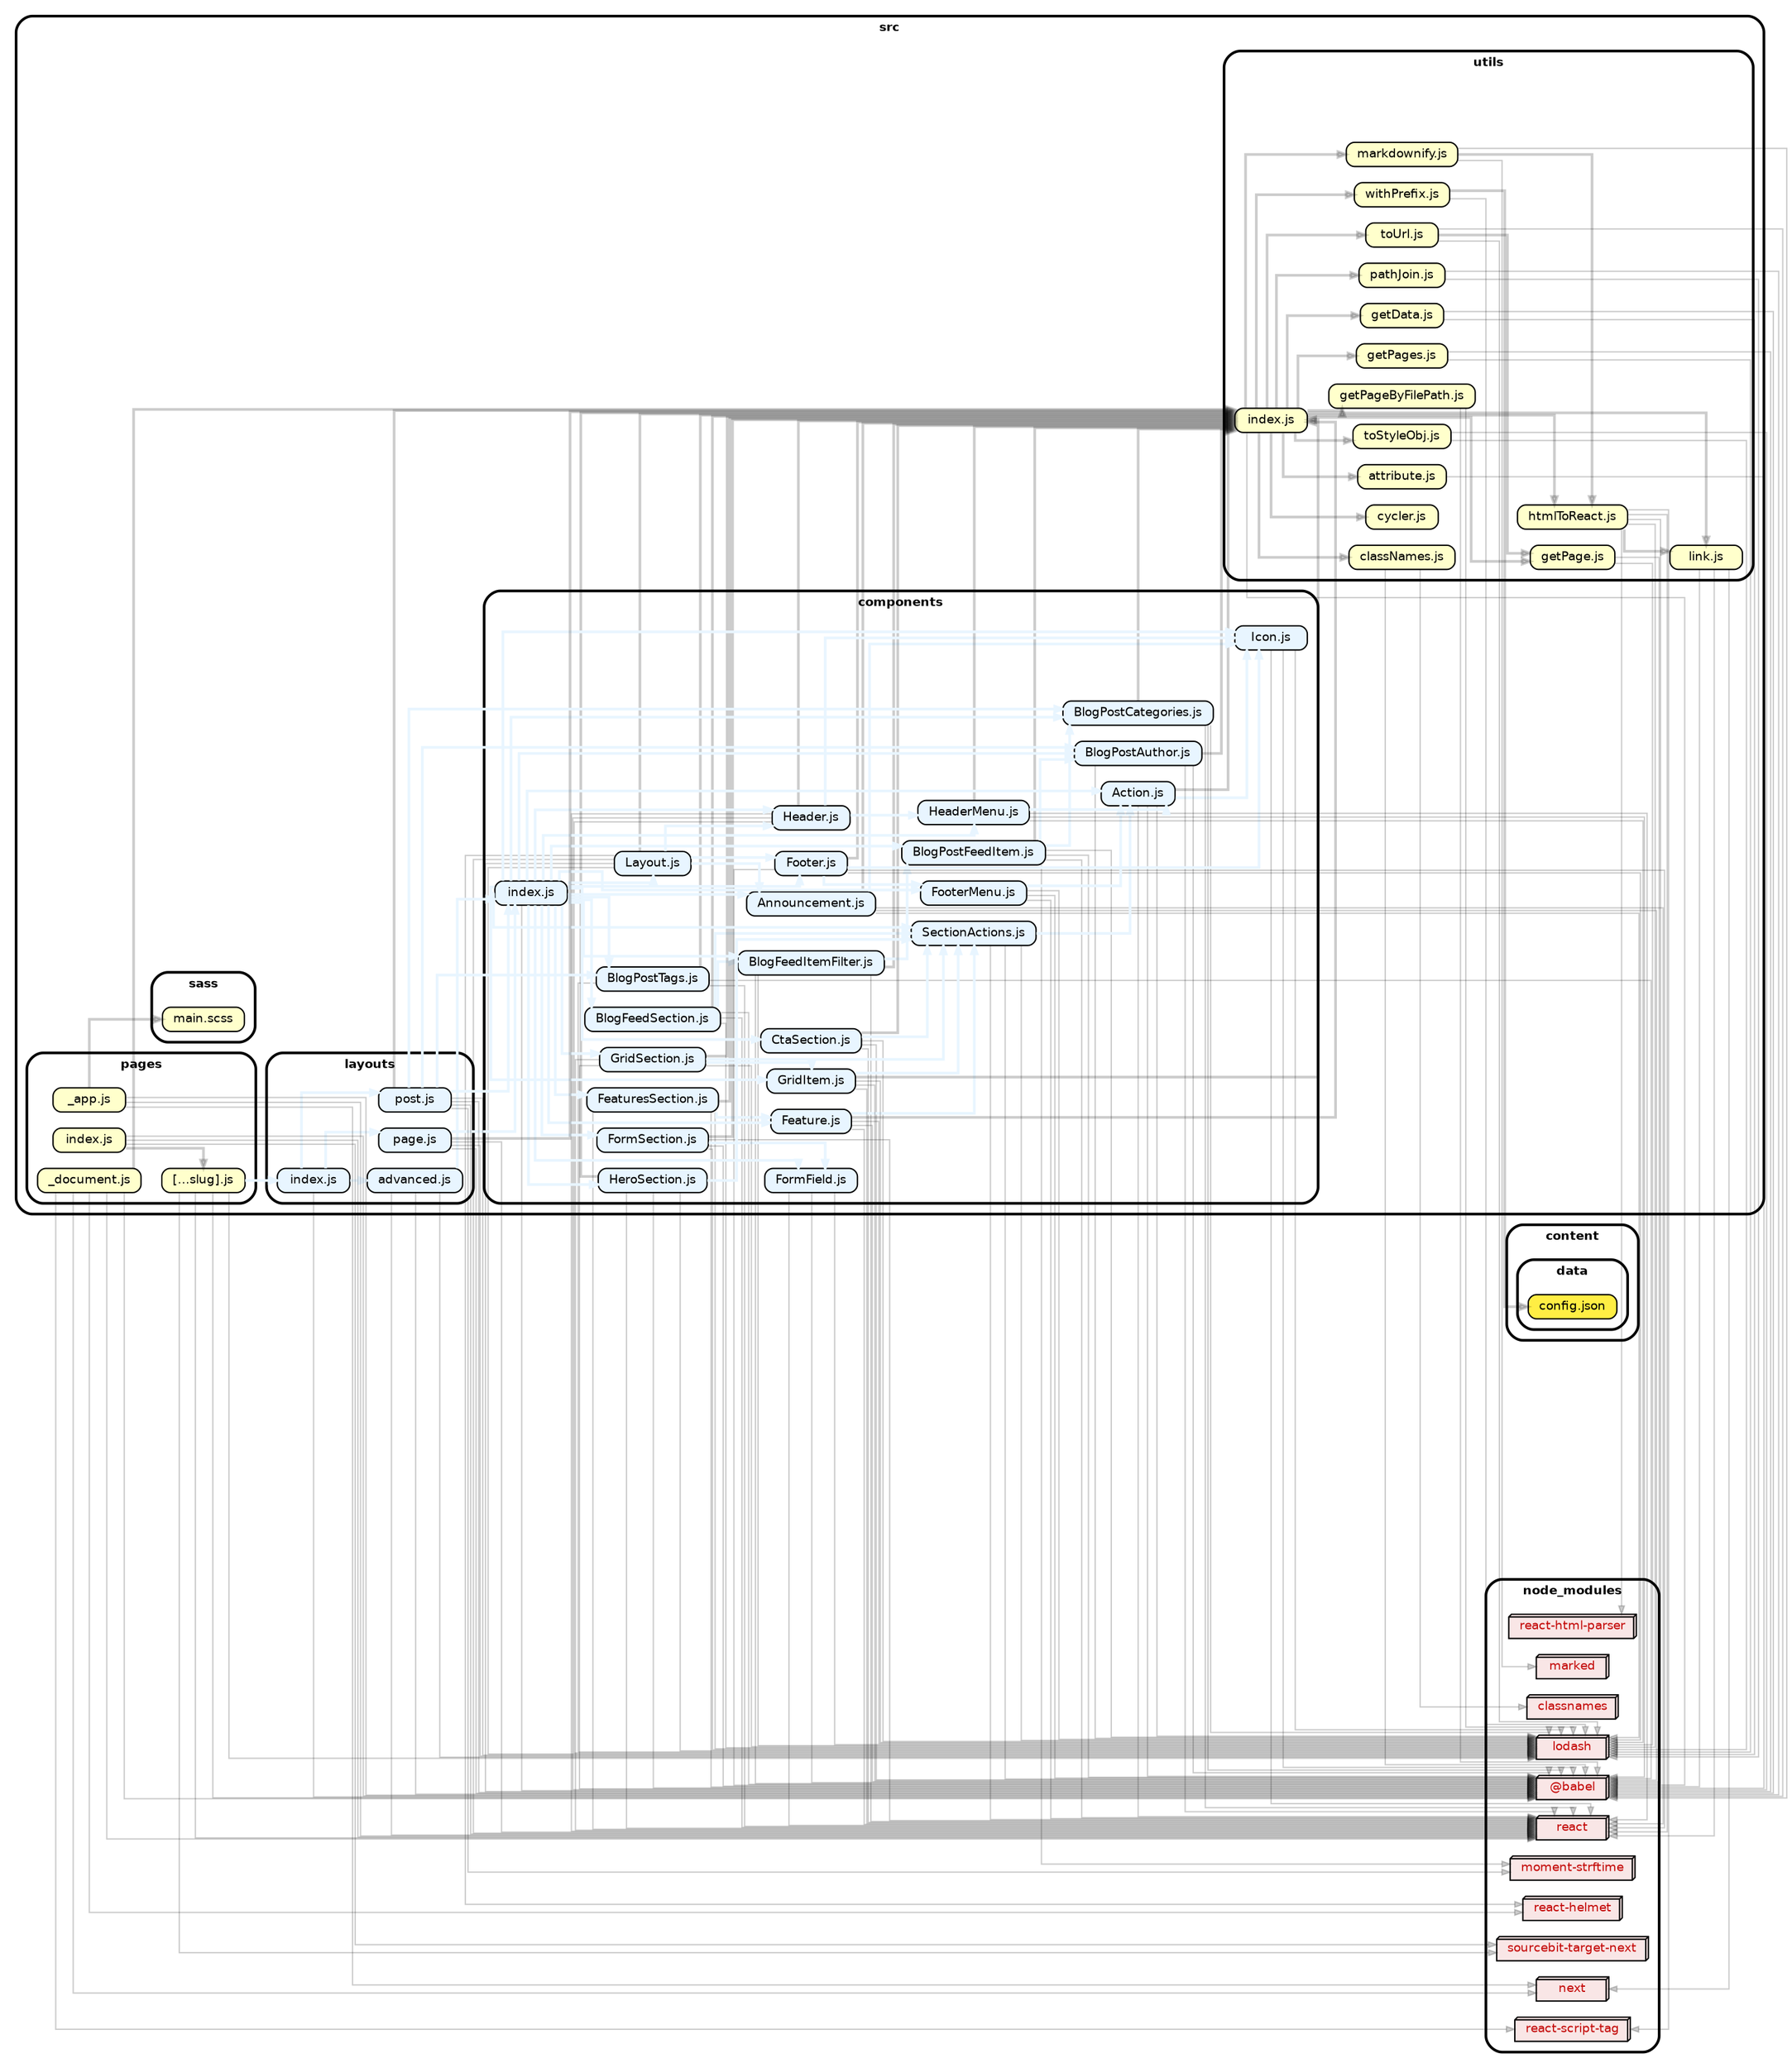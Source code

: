 strict digraph "dependency-cruiser output"{
    ordering="out" rankdir="LR" splines="ortho" overlap="false" nodesep="0.16" ranksep="0.18" fontname="Helvetica-bold" fontsize="9" style="rounded,bold,filled" fillcolor="#ffffff" compound="true"
    node [shape="box" style="rounded, filled" height="0.2" color="black" fillcolor="#ffffcc" fontcolor="black" fontname="Helvetica" fontsize="9"]
    edge [arrowhead="normal" arrowsize="0.6" penwidth="2.0" color="#00000033" fontname="Helvetica" fontsize="9"]

    subgraph "cluster_content" {label="content" subgraph "cluster_content/data" {label="data" "content/data/config.json" [label="config.json" URL="content/data/config.json" fillcolor="#ffee44"] } }
    subgraph "cluster_node_modules" {label="node_modules" "node_modules/@babel" [label="@babel" URL="node_modules/@babel" shape="box3d" fillcolor="#c40b0a1a" fontcolor="#c40b0a"] }
    subgraph "cluster_node_modules" {label="node_modules" "node_modules/classnames" [label="classnames" URL="node_modules/classnames" shape="box3d" fillcolor="#c40b0a1a" fontcolor="#c40b0a"] }
    subgraph "cluster_node_modules" {label="node_modules" "node_modules/lodash" [label="lodash" URL="node_modules/lodash" shape="box3d" fillcolor="#c40b0a1a" fontcolor="#c40b0a"] }
    subgraph "cluster_node_modules" {label="node_modules" "node_modules/marked" [label="marked" URL="node_modules/marked" shape="box3d" fillcolor="#c40b0a1a" fontcolor="#c40b0a"] }
    subgraph "cluster_node_modules" {label="node_modules" "node_modules/moment-strftime" [label="moment-strftime" URL="node_modules/moment-strftime" shape="box3d" fillcolor="#c40b0a1a" fontcolor="#c40b0a"] }
    subgraph "cluster_node_modules" {label="node_modules" "node_modules/next" [label="next" URL="node_modules/next" shape="box3d" fillcolor="#c40b0a1a" fontcolor="#c40b0a"] }
    subgraph "cluster_node_modules" {label="node_modules" "node_modules/react" [label="react" URL="node_modules/react" shape="box3d" fillcolor="#c40b0a1a" fontcolor="#c40b0a"] }
    subgraph "cluster_node_modules" {label="node_modules" "node_modules/react-helmet" [label="react-helmet" URL="node_modules/react-helmet" shape="box3d" fillcolor="#c40b0a1a" fontcolor="#c40b0a"] }
    subgraph "cluster_node_modules" {label="node_modules" "node_modules/react-html-parser" [label="react-html-parser" URL="node_modules/react-html-parser" shape="box3d" fillcolor="#c40b0a1a" fontcolor="#c40b0a"] }
    subgraph "cluster_node_modules" {label="node_modules" "node_modules/react-script-tag" [label="react-script-tag" URL="node_modules/react-script-tag" shape="box3d" fillcolor="#c40b0a1a" fontcolor="#c40b0a"] }
    subgraph "cluster_node_modules" {label="node_modules" "node_modules/sourcebit-target-next" [label="sourcebit-target-next" URL="node_modules/sourcebit-target-next" shape="box3d" fillcolor="#c40b0a1a" fontcolor="#c40b0a"] }
    subgraph "cluster_src" {label="src" subgraph "cluster_src/components" {label="components" "src/components/Action.js" [label="Action.js" URL="src/components/Action.js" fillcolor="#E8F5FF"] } }
    "src/components/Action.js" -> "src/utils/index.js"
    "src/components/Action.js" -> "src/components/Icon.js" [color="#E8F5FF"]
    "src/components/Action.js" -> "node_modules/@babel" [penwidth="1.0"]
    "src/components/Action.js" -> "node_modules/lodash" [penwidth="1.0"]
    "src/components/Action.js" -> "node_modules/react" [penwidth="1.0"]
    subgraph "cluster_src" {label="src" subgraph "cluster_src/components" {label="components" "src/components/Announcement.js" [label="Announcement.js" URL="src/components/Announcement.js" fillcolor="#E8F5FF"] } }
    "src/components/Announcement.js" -> "src/utils/index.js"
    "src/components/Announcement.js" -> "src/components/Icon.js" [color="#E8F5FF"]
    "src/components/Announcement.js" -> "node_modules/@babel" [penwidth="1.0"]
    "src/components/Announcement.js" -> "node_modules/lodash" [penwidth="1.0"]
    "src/components/Announcement.js" -> "node_modules/react" [penwidth="1.0"]
    subgraph "cluster_src" {label="src" subgraph "cluster_src/components" {label="components" "src/components/BlogFeedItemFilter.js" [label="BlogFeedItemFilter.js" URL="src/components/BlogFeedItemFilter.js" fillcolor="#E8F5FF"] } }
    "src/components/BlogFeedItemFilter.js" -> "src/utils/index.js"
    "src/components/BlogFeedItemFilter.js" -> "src/components/BlogPostFeedItem.js" [color="#E8F5FF"]
    "src/components/BlogFeedItemFilter.js" -> "node_modules/@babel" [penwidth="1.0"]
    "src/components/BlogFeedItemFilter.js" -> "node_modules/lodash" [penwidth="1.0"]
    "src/components/BlogFeedItemFilter.js" -> "node_modules/react" [penwidth="1.0"]
    subgraph "cluster_src" {label="src" subgraph "cluster_src/components" {label="components" "src/components/BlogFeedSection.js" [label="BlogFeedSection.js" URL="src/components/BlogFeedSection.js" fillcolor="#E8F5FF"] } }
    "src/components/BlogFeedSection.js" -> "src/utils/index.js"
    "src/components/BlogFeedSection.js" -> "src/components/BlogFeedItemFilter.js" [color="#E8F5FF"]
    "src/components/BlogFeedSection.js" -> "src/components/SectionActions.js" [color="#E8F5FF"]
    "src/components/BlogFeedSection.js" -> "node_modules/@babel" [penwidth="1.0"]
    "src/components/BlogFeedSection.js" -> "node_modules/lodash" [penwidth="1.0"]
    "src/components/BlogFeedSection.js" -> "node_modules/react" [penwidth="1.0"]
    subgraph "cluster_src" {label="src" subgraph "cluster_src/components" {label="components" "src/components/BlogPostAuthor.js" [label="BlogPostAuthor.js" URL="src/components/BlogPostAuthor.js" fillcolor="#E8F5FF"] } }
    "src/components/BlogPostAuthor.js" -> "src/utils/index.js"
    "src/components/BlogPostAuthor.js" -> "node_modules/@babel" [penwidth="1.0"]
    "src/components/BlogPostAuthor.js" -> "node_modules/lodash" [penwidth="1.0"]
    "src/components/BlogPostAuthor.js" -> "node_modules/react" [penwidth="1.0"]
    subgraph "cluster_src" {label="src" subgraph "cluster_src/components" {label="components" "src/components/BlogPostCategories.js" [label="BlogPostCategories.js" URL="src/components/BlogPostCategories.js" fillcolor="#E8F5FF"] } }
    "src/components/BlogPostCategories.js" -> "src/utils/index.js"
    "src/components/BlogPostCategories.js" -> "node_modules/@babel" [penwidth="1.0"]
    "src/components/BlogPostCategories.js" -> "node_modules/lodash" [penwidth="1.0"]
    "src/components/BlogPostCategories.js" -> "node_modules/react" [penwidth="1.0"]
    subgraph "cluster_src" {label="src" subgraph "cluster_src/components" {label="components" "src/components/BlogPostFeedItem.js" [label="BlogPostFeedItem.js" URL="src/components/BlogPostFeedItem.js" fillcolor="#E8F5FF"] } }
    "src/components/BlogPostFeedItem.js" -> "src/utils/index.js"
    "src/components/BlogPostFeedItem.js" -> "src/components/BlogPostAuthor.js" [color="#E8F5FF"]
    "src/components/BlogPostFeedItem.js" -> "src/components/BlogPostCategories.js" [color="#E8F5FF"]
    "src/components/BlogPostFeedItem.js" -> "node_modules/@babel" [penwidth="1.0"]
    "src/components/BlogPostFeedItem.js" -> "node_modules/lodash" [penwidth="1.0"]
    "src/components/BlogPostFeedItem.js" -> "node_modules/moment-strftime" [penwidth="1.0"]
    "src/components/BlogPostFeedItem.js" -> "node_modules/react" [penwidth="1.0"]
    subgraph "cluster_src" {label="src" subgraph "cluster_src/components" {label="components" "src/components/BlogPostTags.js" [label="BlogPostTags.js" URL="src/components/BlogPostTags.js" fillcolor="#E8F5FF"] } }
    "src/components/BlogPostTags.js" -> "src/utils/index.js"
    "src/components/BlogPostTags.js" -> "node_modules/@babel" [penwidth="1.0"]
    "src/components/BlogPostTags.js" -> "node_modules/lodash" [penwidth="1.0"]
    "src/components/BlogPostTags.js" -> "node_modules/react" [penwidth="1.0"]
    subgraph "cluster_src" {label="src" subgraph "cluster_src/components" {label="components" "src/components/CtaSection.js" [label="CtaSection.js" URL="src/components/CtaSection.js" fillcolor="#E8F5FF"] } }
    "src/components/CtaSection.js" -> "src/utils/index.js"
    "src/components/CtaSection.js" -> "src/components/SectionActions.js" [color="#E8F5FF"]
    "src/components/CtaSection.js" -> "node_modules/@babel" [penwidth="1.0"]
    "src/components/CtaSection.js" -> "node_modules/lodash" [penwidth="1.0"]
    "src/components/CtaSection.js" -> "node_modules/react" [penwidth="1.0"]
    subgraph "cluster_src" {label="src" subgraph "cluster_src/components" {label="components" "src/components/Feature.js" [label="Feature.js" URL="src/components/Feature.js" fillcolor="#E8F5FF"] } }
    "src/components/Feature.js" -> "src/utils/index.js"
    "src/components/Feature.js" -> "src/components/SectionActions.js" [color="#E8F5FF"]
    "src/components/Feature.js" -> "node_modules/@babel" [penwidth="1.0"]
    "src/components/Feature.js" -> "node_modules/lodash" [penwidth="1.0"]
    "src/components/Feature.js" -> "node_modules/react" [penwidth="1.0"]
    subgraph "cluster_src" {label="src" subgraph "cluster_src/components" {label="components" "src/components/FeaturesSection.js" [label="FeaturesSection.js" URL="src/components/FeaturesSection.js" fillcolor="#E8F5FF"] } }
    "src/components/FeaturesSection.js" -> "src/utils/index.js"
    "src/components/FeaturesSection.js" -> "src/components/Feature.js" [color="#E8F5FF"]
    "src/components/FeaturesSection.js" -> "node_modules/@babel" [penwidth="1.0"]
    "src/components/FeaturesSection.js" -> "node_modules/lodash" [penwidth="1.0"]
    "src/components/FeaturesSection.js" -> "node_modules/react" [penwidth="1.0"]
    subgraph "cluster_src" {label="src" subgraph "cluster_src/components" {label="components" "src/components/Footer.js" [label="Footer.js" URL="src/components/Footer.js" fillcolor="#E8F5FF"] } }
    "src/components/Footer.js" -> "src/utils/index.js"
    "src/components/Footer.js" -> "src/components/FooterMenu.js" [color="#E8F5FF"]
    "src/components/Footer.js" -> "src/components/Icon.js" [color="#E8F5FF"]
    "src/components/Footer.js" -> "node_modules/@babel" [penwidth="1.0"]
    "src/components/Footer.js" -> "node_modules/lodash" [penwidth="1.0"]
    "src/components/Footer.js" -> "node_modules/react" [penwidth="1.0"]
    subgraph "cluster_src" {label="src" subgraph "cluster_src/components" {label="components" "src/components/FooterMenu.js" [label="FooterMenu.js" URL="src/components/FooterMenu.js" fillcolor="#E8F5FF"] } }
    "src/components/FooterMenu.js" -> "src/components/Action.js" [color="#E8F5FF"]
    "src/components/FooterMenu.js" -> "node_modules/@babel" [penwidth="1.0"]
    "src/components/FooterMenu.js" -> "node_modules/lodash" [penwidth="1.0"]
    "src/components/FooterMenu.js" -> "node_modules/react" [penwidth="1.0"]
    subgraph "cluster_src" {label="src" subgraph "cluster_src/components" {label="components" "src/components/FormField.js" [label="FormField.js" URL="src/components/FormField.js" fillcolor="#E8F5FF"] } }
    "src/components/FormField.js" -> "node_modules/@babel" [penwidth="1.0"]
    "src/components/FormField.js" -> "node_modules/lodash" [penwidth="1.0"]
    "src/components/FormField.js" -> "node_modules/react" [penwidth="1.0"]
    subgraph "cluster_src" {label="src" subgraph "cluster_src/components" {label="components" "src/components/FormSection.js" [label="FormSection.js" URL="src/components/FormSection.js" fillcolor="#E8F5FF"] } }
    "src/components/FormSection.js" -> "src/utils/index.js"
    "src/components/FormSection.js" -> "src/components/FormField.js" [color="#E8F5FF"]
    "src/components/FormSection.js" -> "node_modules/@babel" [penwidth="1.0"]
    "src/components/FormSection.js" -> "node_modules/lodash" [penwidth="1.0"]
    "src/components/FormSection.js" -> "node_modules/react" [penwidth="1.0"]
    subgraph "cluster_src" {label="src" subgraph "cluster_src/components" {label="components" "src/components/GridItem.js" [label="GridItem.js" URL="src/components/GridItem.js" fillcolor="#E8F5FF"] } }
    "src/components/GridItem.js" -> "src/utils/index.js"
    "src/components/GridItem.js" -> "src/components/SectionActions.js" [color="#E8F5FF"]
    "src/components/GridItem.js" -> "node_modules/@babel" [penwidth="1.0"]
    "src/components/GridItem.js" -> "node_modules/lodash" [penwidth="1.0"]
    "src/components/GridItem.js" -> "node_modules/react" [penwidth="1.0"]
    subgraph "cluster_src" {label="src" subgraph "cluster_src/components" {label="components" "src/components/GridSection.js" [label="GridSection.js" URL="src/components/GridSection.js" fillcolor="#E8F5FF"] } }
    "src/components/GridSection.js" -> "src/utils/index.js"
    "src/components/GridSection.js" -> "src/components/GridItem.js" [color="#E8F5FF"]
    "src/components/GridSection.js" -> "src/components/SectionActions.js" [color="#E8F5FF"]
    "src/components/GridSection.js" -> "node_modules/@babel" [penwidth="1.0"]
    "src/components/GridSection.js" -> "node_modules/lodash" [penwidth="1.0"]
    "src/components/GridSection.js" -> "node_modules/react" [penwidth="1.0"]
    subgraph "cluster_src" {label="src" subgraph "cluster_src/components" {label="components" "src/components/Header.js" [label="Header.js" URL="src/components/Header.js" fillcolor="#E8F5FF"] } }
    "src/components/Header.js" -> "src/utils/index.js"
    "src/components/Header.js" -> "src/components/HeaderMenu.js" [color="#E8F5FF"]
    "src/components/Header.js" -> "src/components/Icon.js" [color="#E8F5FF"]
    "src/components/Header.js" -> "node_modules/@babel" [penwidth="1.0"]
    "src/components/Header.js" -> "node_modules/lodash" [penwidth="1.0"]
    "src/components/Header.js" -> "node_modules/react" [penwidth="1.0"]
    subgraph "cluster_src" {label="src" subgraph "cluster_src/components" {label="components" "src/components/HeaderMenu.js" [label="HeaderMenu.js" URL="src/components/HeaderMenu.js" fillcolor="#E8F5FF"] } }
    "src/components/HeaderMenu.js" -> "src/utils/index.js"
    "src/components/HeaderMenu.js" -> "src/components/Action.js" [color="#E8F5FF"]
    "src/components/HeaderMenu.js" -> "node_modules/@babel" [penwidth="1.0"]
    "src/components/HeaderMenu.js" -> "node_modules/lodash" [penwidth="1.0"]
    "src/components/HeaderMenu.js" -> "node_modules/react" [penwidth="1.0"]
    subgraph "cluster_src" {label="src" subgraph "cluster_src/components" {label="components" "src/components/HeroSection.js" [label="HeroSection.js" URL="src/components/HeroSection.js" fillcolor="#E8F5FF"] } }
    "src/components/HeroSection.js" -> "src/utils/index.js"
    "src/components/HeroSection.js" -> "src/components/SectionActions.js" [color="#E8F5FF"]
    "src/components/HeroSection.js" -> "node_modules/@babel" [penwidth="1.0"]
    "src/components/HeroSection.js" -> "node_modules/lodash" [penwidth="1.0"]
    "src/components/HeroSection.js" -> "node_modules/react" [penwidth="1.0"]
    subgraph "cluster_src" {label="src" subgraph "cluster_src/components" {label="components" "src/components/Icon.js" [label="Icon.js" URL="src/components/Icon.js" fillcolor="#E8F5FF"] } }
    "src/components/Icon.js" -> "node_modules/@babel" [penwidth="1.0"]
    "src/components/Icon.js" -> "node_modules/lodash" [penwidth="1.0"]
    "src/components/Icon.js" -> "node_modules/react" [penwidth="1.0"]
    subgraph "cluster_src" {label="src" subgraph "cluster_src/components" {label="components" "src/components/Layout.js" [label="Layout.js" URL="src/components/Layout.js" fillcolor="#E8F5FF"] } }
    "src/components/Layout.js" -> "src/utils/index.js"
    "src/components/Layout.js" -> "src/components/Announcement.js" [color="#E8F5FF"]
    "src/components/Layout.js" -> "src/components/Footer.js" [color="#E8F5FF"]
    "src/components/Layout.js" -> "src/components/Header.js" [color="#E8F5FF"]
    "src/components/Layout.js" -> "node_modules/@babel" [penwidth="1.0"]
    "src/components/Layout.js" -> "node_modules/lodash" [penwidth="1.0"]
    "src/components/Layout.js" -> "node_modules/react" [penwidth="1.0"]
    "src/components/Layout.js" -> "node_modules/react-helmet" [penwidth="1.0"]
    subgraph "cluster_src" {label="src" subgraph "cluster_src/components" {label="components" "src/components/SectionActions.js" [label="SectionActions.js" URL="src/components/SectionActions.js" fillcolor="#E8F5FF"] } }
    "src/components/SectionActions.js" -> "src/components/Action.js" [color="#E8F5FF"]
    "src/components/SectionActions.js" -> "node_modules/@babel" [penwidth="1.0"]
    "src/components/SectionActions.js" -> "node_modules/lodash" [penwidth="1.0"]
    "src/components/SectionActions.js" -> "node_modules/react" [penwidth="1.0"]
    subgraph "cluster_src" {label="src" subgraph "cluster_src/components" {label="components" "src/components/index.js" [label="index.js" URL="src/components/index.js" fillcolor="#E8F5FF"] } }
    "src/components/index.js" -> "src/components/Action.js" [color="#E8F5FF"]
    "src/components/index.js" -> "src/components/Announcement.js" [color="#E8F5FF"]
    "src/components/index.js" -> "src/components/BlogFeedItemFilter.js" [color="#E8F5FF"]
    "src/components/index.js" -> "src/components/BlogFeedSection.js" [color="#E8F5FF"]
    "src/components/index.js" -> "src/components/BlogPostAuthor.js" [color="#E8F5FF"]
    "src/components/index.js" -> "src/components/BlogPostCategories.js" [color="#E8F5FF"]
    "src/components/index.js" -> "src/components/BlogPostFeedItem.js" [color="#E8F5FF"]
    "src/components/index.js" -> "src/components/BlogPostTags.js" [color="#E8F5FF"]
    "src/components/index.js" -> "src/components/CtaSection.js" [color="#E8F5FF"]
    "src/components/index.js" -> "src/components/Feature.js" [color="#E8F5FF"]
    "src/components/index.js" -> "src/components/FeaturesSection.js" [color="#E8F5FF"]
    "src/components/index.js" -> "src/components/Footer.js" [color="#E8F5FF"]
    "src/components/index.js" -> "src/components/FooterMenu.js" [color="#E8F5FF"]
    "src/components/index.js" -> "src/components/FormField.js" [color="#E8F5FF"]
    "src/components/index.js" -> "src/components/FormSection.js" [color="#E8F5FF"]
    "src/components/index.js" -> "src/components/GridItem.js" [color="#E8F5FF"]
    "src/components/index.js" -> "src/components/GridSection.js" [color="#E8F5FF"]
    "src/components/index.js" -> "src/components/Header.js" [color="#E8F5FF"]
    "src/components/index.js" -> "src/components/HeaderMenu.js" [color="#E8F5FF"]
    "src/components/index.js" -> "src/components/HeroSection.js" [color="#E8F5FF"]
    "src/components/index.js" -> "src/components/Icon.js" [color="#E8F5FF"]
    "src/components/index.js" -> "src/components/Layout.js" [color="#E8F5FF"]
    "src/components/index.js" -> "src/components/SectionActions.js" [color="#E8F5FF"]
    "src/components/index.js" -> "node_modules/@babel" [penwidth="1.0"]
    subgraph "cluster_src" {label="src" subgraph "cluster_src/layouts" {label="layouts" "src/layouts/advanced.js" [label="advanced.js" URL="src/layouts/advanced.js" fillcolor="#E8F5FF"] } }
    "src/layouts/advanced.js" -> "src/components/index.js" [color="#E8F5FF"]
    "src/layouts/advanced.js" -> "node_modules/@babel" [penwidth="1.0"]
    "src/layouts/advanced.js" -> "node_modules/lodash" [penwidth="1.0"]
    "src/layouts/advanced.js" -> "node_modules/react" [penwidth="1.0"]
    subgraph "cluster_src" {label="src" subgraph "cluster_src/layouts" {label="layouts" "src/layouts/index.js" [label="index.js" URL="src/layouts/index.js" fillcolor="#E8F5FF"] } }
    "src/layouts/index.js" -> "src/layouts/advanced.js" [color="#E8F5FF"]
    "src/layouts/index.js" -> "src/layouts/page.js" [color="#E8F5FF"]
    "src/layouts/index.js" -> "src/layouts/post.js" [color="#E8F5FF"]
    "src/layouts/index.js" -> "node_modules/@babel" [penwidth="1.0"]
    subgraph "cluster_src" {label="src" subgraph "cluster_src/layouts" {label="layouts" "src/layouts/page.js" [label="page.js" URL="src/layouts/page.js" fillcolor="#E8F5FF"] } }
    "src/layouts/page.js" -> "src/components/index.js" [color="#E8F5FF"]
    "src/layouts/page.js" -> "src/utils/index.js"
    "src/layouts/page.js" -> "node_modules/@babel" [penwidth="1.0"]
    "src/layouts/page.js" -> "node_modules/lodash" [penwidth="1.0"]
    "src/layouts/page.js" -> "node_modules/react" [penwidth="1.0"]
    subgraph "cluster_src" {label="src" subgraph "cluster_src/layouts" {label="layouts" "src/layouts/post.js" [label="post.js" URL="src/layouts/post.js" fillcolor="#E8F5FF"] } }
    "src/layouts/post.js" -> "src/components/BlogPostAuthor.js" [color="#E8F5FF"]
    "src/layouts/post.js" -> "src/components/BlogPostCategories.js" [color="#E8F5FF"]
    "src/layouts/post.js" -> "src/components/BlogPostTags.js" [color="#E8F5FF"]
    "src/layouts/post.js" -> "src/components/index.js" [color="#E8F5FF"]
    "src/layouts/post.js" -> "src/utils/index.js"
    "src/layouts/post.js" -> "node_modules/@babel" [penwidth="1.0"]
    "src/layouts/post.js" -> "node_modules/lodash" [penwidth="1.0"]
    "src/layouts/post.js" -> "node_modules/moment-strftime" [penwidth="1.0"]
    "src/layouts/post.js" -> "node_modules/react" [penwidth="1.0"]
    subgraph "cluster_src" {label="src" subgraph "cluster_src/pages" {label="pages" "src/pages/[...slug].js" [label="[...slug].js" URL="src/pages/[...slug].js" ] } }
    "src/pages/[...slug].js" -> "src/layouts/index.js" [color="#E8F5FF"]
    "src/pages/[...slug].js" -> "node_modules/@babel" [penwidth="1.0"]
    "src/pages/[...slug].js" -> "node_modules/lodash" [penwidth="1.0"]
    "src/pages/[...slug].js" -> "node_modules/react" [penwidth="1.0"]
    "src/pages/[...slug].js" -> "node_modules/sourcebit-target-next" [penwidth="1.0"]
    subgraph "cluster_src" {label="src" subgraph "cluster_src/pages" {label="pages" "src/pages/_app.js" [label="_app.js" URL="src/pages/_app.js" ] } }
    "src/pages/_app.js" -> "src/sass/main.scss"
    "src/pages/_app.js" -> "node_modules/@babel" [penwidth="1.0"]
    "src/pages/_app.js" -> "node_modules/next" [penwidth="1.0"]
    "src/pages/_app.js" -> "node_modules/react" [penwidth="1.0"]
    subgraph "cluster_src" {label="src" subgraph "cluster_src/pages" {label="pages" "src/pages/_document.js" [label="_document.js" URL="src/pages/_document.js" ] } }
    "src/pages/_document.js" -> "src/utils/index.js"
    "src/pages/_document.js" -> "node_modules/@babel" [penwidth="1.0"]
    "src/pages/_document.js" -> "node_modules/next" [penwidth="1.0"]
    "src/pages/_document.js" -> "node_modules/react" [penwidth="1.0"]
    "src/pages/_document.js" -> "node_modules/react-helmet" [penwidth="1.0"]
    "src/pages/_document.js" -> "node_modules/react-script-tag" [penwidth="1.0"]
    subgraph "cluster_src" {label="src" subgraph "cluster_src/pages" {label="pages" "src/pages/index.js" [label="index.js" URL="src/pages/index.js" ] } }
    "src/pages/index.js" -> "src/pages/[...slug].js"
    "src/pages/index.js" -> "node_modules/@babel" [penwidth="1.0"]
    "src/pages/index.js" -> "node_modules/react" [penwidth="1.0"]
    "src/pages/index.js" -> "node_modules/sourcebit-target-next" [penwidth="1.0"]
    subgraph "cluster_src" {label="src" subgraph "cluster_src/sass" {label="sass" "src/sass/main.scss" [label="main.scss" URL="src/sass/main.scss" ] } }
    subgraph "cluster_src" {label="src" subgraph "cluster_src/utils" {label="utils" "src/utils/attribute.js" [label="attribute.js" URL="src/utils/attribute.js" ] } }
    "src/utils/attribute.js" -> "node_modules/@babel" [penwidth="1.0"]
    subgraph "cluster_src" {label="src" subgraph "cluster_src/utils" {label="utils" "src/utils/classNames.js" [label="classNames.js" URL="src/utils/classNames.js" ] } }
    "src/utils/classNames.js" -> "node_modules/@babel" [penwidth="1.0"]
    "src/utils/classNames.js" -> "node_modules/classnames" [penwidth="1.0"]
    subgraph "cluster_src" {label="src" subgraph "cluster_src/utils" {label="utils" "src/utils/cycler.js" [label="cycler.js" URL="src/utils/cycler.js" ] } }
    subgraph "cluster_src" {label="src" subgraph "cluster_src/utils" {label="utils" "src/utils/getData.js" [label="getData.js" URL="src/utils/getData.js" ] } }
    "src/utils/getData.js" -> "node_modules/@babel" [penwidth="1.0"]
    "src/utils/getData.js" -> "node_modules/lodash" [penwidth="1.0"]
    subgraph "cluster_src" {label="src" subgraph "cluster_src/utils" {label="utils" "src/utils/getPage.js" [label="getPage.js" URL="src/utils/getPage.js" ] } }
    "src/utils/getPage.js" -> "node_modules/@babel" [penwidth="1.0"]
    "src/utils/getPage.js" -> "node_modules/lodash" [penwidth="1.0"]
    subgraph "cluster_src" {label="src" subgraph "cluster_src/utils" {label="utils" "src/utils/getPageByFilePath.js" [label="getPageByFilePath.js" URL="src/utils/getPageByFilePath.js" ] } }
    "src/utils/getPageByFilePath.js" -> "node_modules/@babel" [penwidth="1.0"]
    "src/utils/getPageByFilePath.js" -> "node_modules/lodash" [penwidth="1.0"]
    subgraph "cluster_src" {label="src" subgraph "cluster_src/utils" {label="utils" "src/utils/getPages.js" [label="getPages.js" URL="src/utils/getPages.js" ] } }
    "src/utils/getPages.js" -> "node_modules/@babel" [penwidth="1.0"]
    "src/utils/getPages.js" -> "node_modules/lodash" [penwidth="1.0"]
    subgraph "cluster_src" {label="src" subgraph "cluster_src/utils" {label="utils" "src/utils/htmlToReact.js" [label="htmlToReact.js" URL="src/utils/htmlToReact.js" ] } }
    "src/utils/htmlToReact.js" -> "src/utils/link.js"
    "src/utils/htmlToReact.js" -> "node_modules/@babel" [penwidth="1.0"]
    "src/utils/htmlToReact.js" -> "node_modules/lodash" [penwidth="1.0"]
    "src/utils/htmlToReact.js" -> "node_modules/react" [penwidth="1.0"]
    "src/utils/htmlToReact.js" -> "node_modules/react-html-parser" [penwidth="1.0"]
    "src/utils/htmlToReact.js" -> "node_modules/react-script-tag" [penwidth="1.0"]
    subgraph "cluster_src" {label="src" subgraph "cluster_src/utils" {label="utils" "src/utils/index.js" [label="index.js" URL="src/utils/index.js" ] } }
    "src/utils/index.js" -> "src/utils/attribute.js"
    "src/utils/index.js" -> "src/utils/classNames.js"
    "src/utils/index.js" -> "src/utils/cycler.js"
    "src/utils/index.js" -> "src/utils/getData.js"
    "src/utils/index.js" -> "src/utils/getPage.js"
    "src/utils/index.js" -> "src/utils/getPageByFilePath.js"
    "src/utils/index.js" -> "src/utils/getPages.js"
    "src/utils/index.js" -> "src/utils/htmlToReact.js"
    "src/utils/index.js" -> "src/utils/link.js"
    "src/utils/index.js" -> "src/utils/markdownify.js"
    "src/utils/index.js" -> "src/utils/pathJoin.js"
    "src/utils/index.js" -> "src/utils/toStyleObj.js"
    "src/utils/index.js" -> "src/utils/toUrl.js"
    "src/utils/index.js" -> "src/utils/withPrefix.js"
    "src/utils/index.js" -> "node_modules/@babel" [penwidth="1.0"]
    subgraph "cluster_src" {label="src" subgraph "cluster_src/utils" {label="utils" "src/utils/link.js" [label="link.js" URL="src/utils/link.js" ] } }
    "src/utils/link.js" -> "node_modules/@babel" [penwidth="1.0"]
    "src/utils/link.js" -> "node_modules/next" [penwidth="1.0"]
    "src/utils/link.js" -> "node_modules/react" [penwidth="1.0"]
    subgraph "cluster_src" {label="src" subgraph "cluster_src/utils" {label="utils" "src/utils/markdownify.js" [label="markdownify.js" URL="src/utils/markdownify.js" ] } }
    "src/utils/markdownify.js" -> "src/utils/htmlToReact.js"
    "src/utils/markdownify.js" -> "node_modules/@babel" [penwidth="1.0"]
    "src/utils/markdownify.js" -> "node_modules/marked" [penwidth="1.0"]
    subgraph "cluster_src" {label="src" subgraph "cluster_src/utils" {label="utils" "src/utils/pathJoin.js" [label="pathJoin.js" URL="src/utils/pathJoin.js" ] } }
    "src/utils/pathJoin.js" -> "node_modules/@babel" [penwidth="1.0"]
    "src/utils/pathJoin.js" -> "node_modules/lodash" [penwidth="1.0"]
    subgraph "cluster_src" {label="src" subgraph "cluster_src/utils" {label="utils" "src/utils/toStyleObj.js" [label="toStyleObj.js" URL="src/utils/toStyleObj.js" ] } }
    "src/utils/toStyleObj.js" -> "node_modules/@babel" [penwidth="1.0"]
    "src/utils/toStyleObj.js" -> "node_modules/lodash" [penwidth="1.0"]
    subgraph "cluster_src" {label="src" subgraph "cluster_src/utils" {label="utils" "src/utils/toUrl.js" [label="toUrl.js" URL="src/utils/toUrl.js" ] } }
    "src/utils/toUrl.js" -> "src/utils/getPage.js"
    "src/utils/toUrl.js" -> "node_modules/@babel" [penwidth="1.0"]
    "src/utils/toUrl.js" -> "node_modules/lodash" [penwidth="1.0"]
    subgraph "cluster_src" {label="src" subgraph "cluster_src/utils" {label="utils" "src/utils/withPrefix.js" [label="withPrefix.js" URL="src/utils/withPrefix.js" ] } }
    "src/utils/withPrefix.js" -> "content/data/config.json"
    "src/utils/withPrefix.js" -> "node_modules/lodash" [penwidth="1.0"]
}
